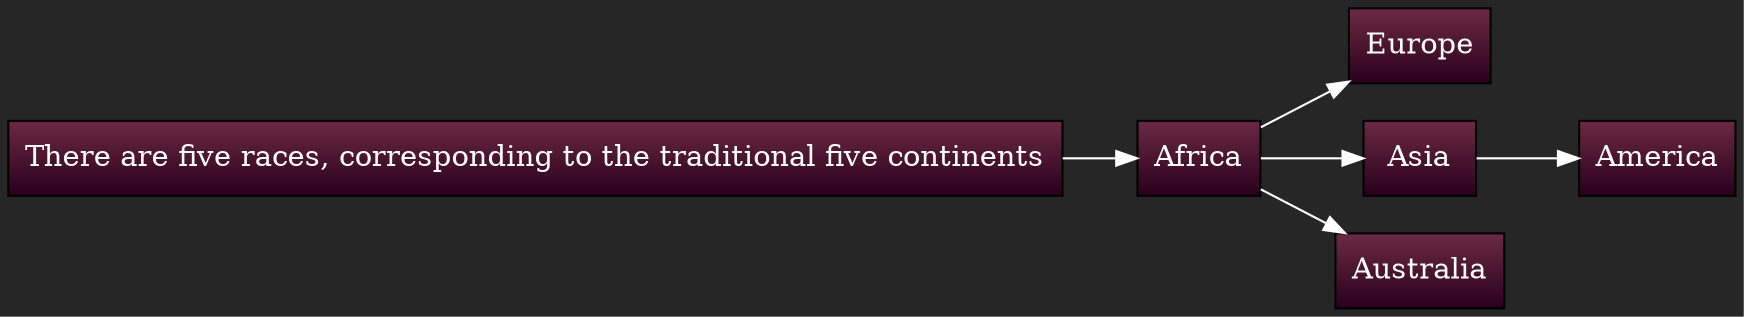 digraph D {
rankdir = LR
style = filled
fontcolor = white
color = white
bgcolor = "#262626"
gradientangle = 0
dpi = 300
"cluster_60" [rankdir=LR, shape=box, color=black, fontcolor=white, fillcolor="#6C2944:#29001C", style=filled, gradientangle=270.05, label="There are five races, corresponding to the traditional five continents"]
"cluster_61" [rankdir=LR, shape=box, color=black, fontcolor=white, fillcolor="#6C2944:#29001C", style=filled, gradientangle=270.05, label="Africa"]
"cluster_62" [rankdir=LR, shape=box, color=black, fontcolor=white, fillcolor="#6C2944:#29001C", style=filled, gradientangle=270.05, label="Europe"]
"cluster_61" -> "cluster_62" [color=white, penwidth=1, ltail="cluster_61", lhead="cluster_62"]
"cluster_63" [rankdir=LR, shape=box, color=black, fontcolor=white, fillcolor="#6C2944:#29001C", style=filled, gradientangle=270.05, label="Asia"]
"cluster_64" [rankdir=LR, shape=box, color=black, fontcolor=white, fillcolor="#6C2944:#29001C", style=filled, gradientangle=270.05, label="America"]
"cluster_63" -> "cluster_64" [color=white, penwidth=1, ltail="cluster_63", lhead="cluster_64"]
"cluster_61" -> "cluster_63" [color=white, penwidth=1, ltail="cluster_63", lhead="cluster_64"]
"cluster_65" [rankdir=LR, shape=box, color=black, fontcolor=white, fillcolor="#6C2944:#29001C", style=filled, gradientangle=270.05, label="Australia"]
"cluster_61" -> "cluster_65" [color=white, penwidth=1, ltail="cluster_61", lhead="cluster_65"]
"cluster_60" -> "cluster_61" [color=white, penwidth=1, ltail="cluster_61", lhead="cluster_65"]
}
